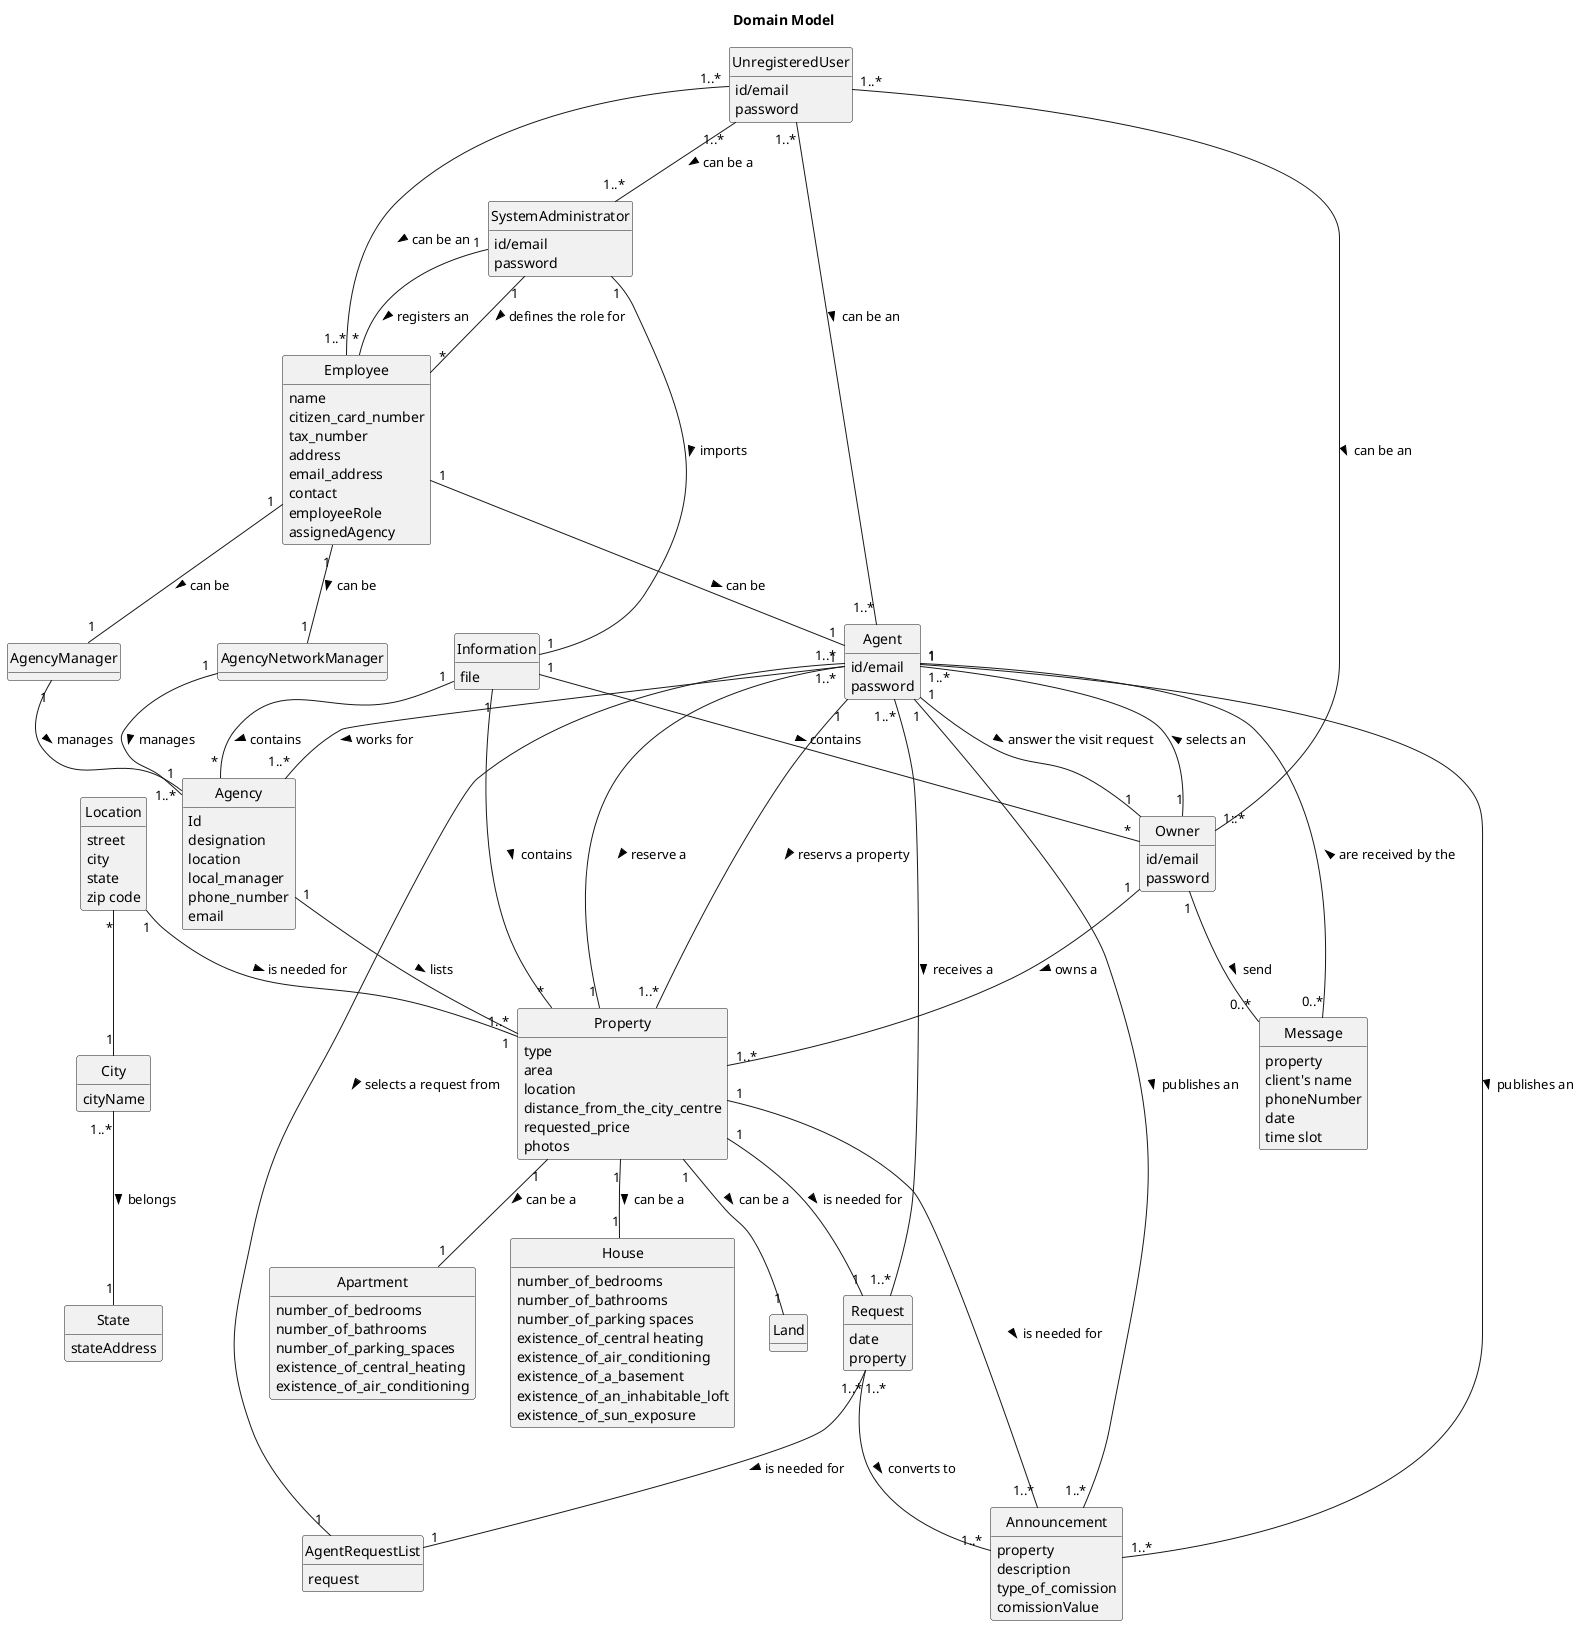 @startuml
skinparam monochrome true
skinparam packageStyle rectangle
skinparam shadowing false
'skinparam linetype ortho
'left to right direction
skinparam classAttributeIconSize 0
hide circle
hide methods

title Domain Model


class Employee{
name
citizen_card_number
tax_number
address
email_address
contact
employeeRole
assignedAgency
}
class Agent{
id/email
password
}

class SystemAdministrator{
id/email
password
}

class Land{

}


class Agency{
Id
designation
location
local_manager
phone_number
email
}

class UnregisteredUser{
id/email
password
}


class Property {
    type
    area
    location
    distance_from_the_city_centre
    requested_price
    photos
    }

class Announcement {
       property
         description
            type_of_comission
           comissionValue
      }

class Apartment{
    number_of_bedrooms
    number_of_bathrooms
    number_of_parking_spaces
    existence_of_central_heating
    existence_of_air_conditioning
}

class House{
    number_of_bedrooms
    number_of_bathrooms
    number_of_parking spaces
    existence_of_central heating
    existence_of_air_conditioning
    existence_of_a_basement
    existence_of_an_inhabitable_loft
    existence_of_sun_exposure
}


class  AgentRequestList{
request

}
class Request{
date
property
}


class Location{
street
city
state
zip code
}

class Owner{
id/email
password
}

class City{
cityName
}

class State{
stateAddress
}

class Message {
    property
    client's name
    phoneNumber
    date
    time slot
}

class Information {
file
}


Agent "1..*" -- "1..*" Request : receives a  >
Agent "1..*" -- "1" AgentRequestList: selects a request from >
Property "1"-- "1..*"Announcement: is needed for  >
Property "1"-- "1"Request: is needed for  >
Request "1..*"-- "1"AgentRequestList: is needed for  >
Request "1..*"-- "1..*"Announcement: converts to  >
Location "1"--"1" Property : is needed for >

Agent "1" -- "1..*" Announcement : publishes an >

Agent "1" -- "1..*" Announcement : publishes an >
Agent "1..*" -- "1..*" Agency : works for >
SystemAdministrator "1" -- "*" Employee : registers an >

SystemAdministrator "1" -- "*" Employee : defines the role for >
Owner "1" -- "1..*" Property : owns a >
Property "1" -- "1" House :  can be a >
Property "1" -- "1" Apartment :  can be a >
Property "1" -- "1" Land :  can be a >
UnregisteredUser "1..*" -- "1..*" Agent :  can be an >
UnregisteredUser "1..*" -- "1::*" Owner :  can be an >
UnregisteredUser "1..*" -- "1..*" Employee :  can be an >
UnregisteredUser "1..*" -- "1..*" SystemAdministrator :  can be a >




Owner "1" -- "1..*" Agent : selects an  >

AgencyManager "1" -- "1" Agency : manages >
AgencyNetworkManager "1" -- "1..*" Agency : manages >

Employee "1" -- "1" AgencyManager : can be >
Employee "1" -- "1" AgencyNetworkManager : can be >
Employee "1" -- "1" Agent : can be >

City "1..*" -- "1" State : belongs >
Location "*" -- "1" City

Agency "1" -- "1..*" Property : lists >

Agent "1" -- "1..*" Property : reservs a property >
Agent "1" -- "1" Owner :  answer the visit request >
Owner "1" -- "0..*" Message: send  >
Message "0..*" -- "1" Agent :  are received by the >
Agent "1" -- "1" Property : reserve a >
SystemAdministrator "1" -- "1" Information: imports >
Information "1" -- "*" Agency: contains >
Information "1" -- "*" Property: contains >
Information "1" -- "*" Owner: contains >


@enduml